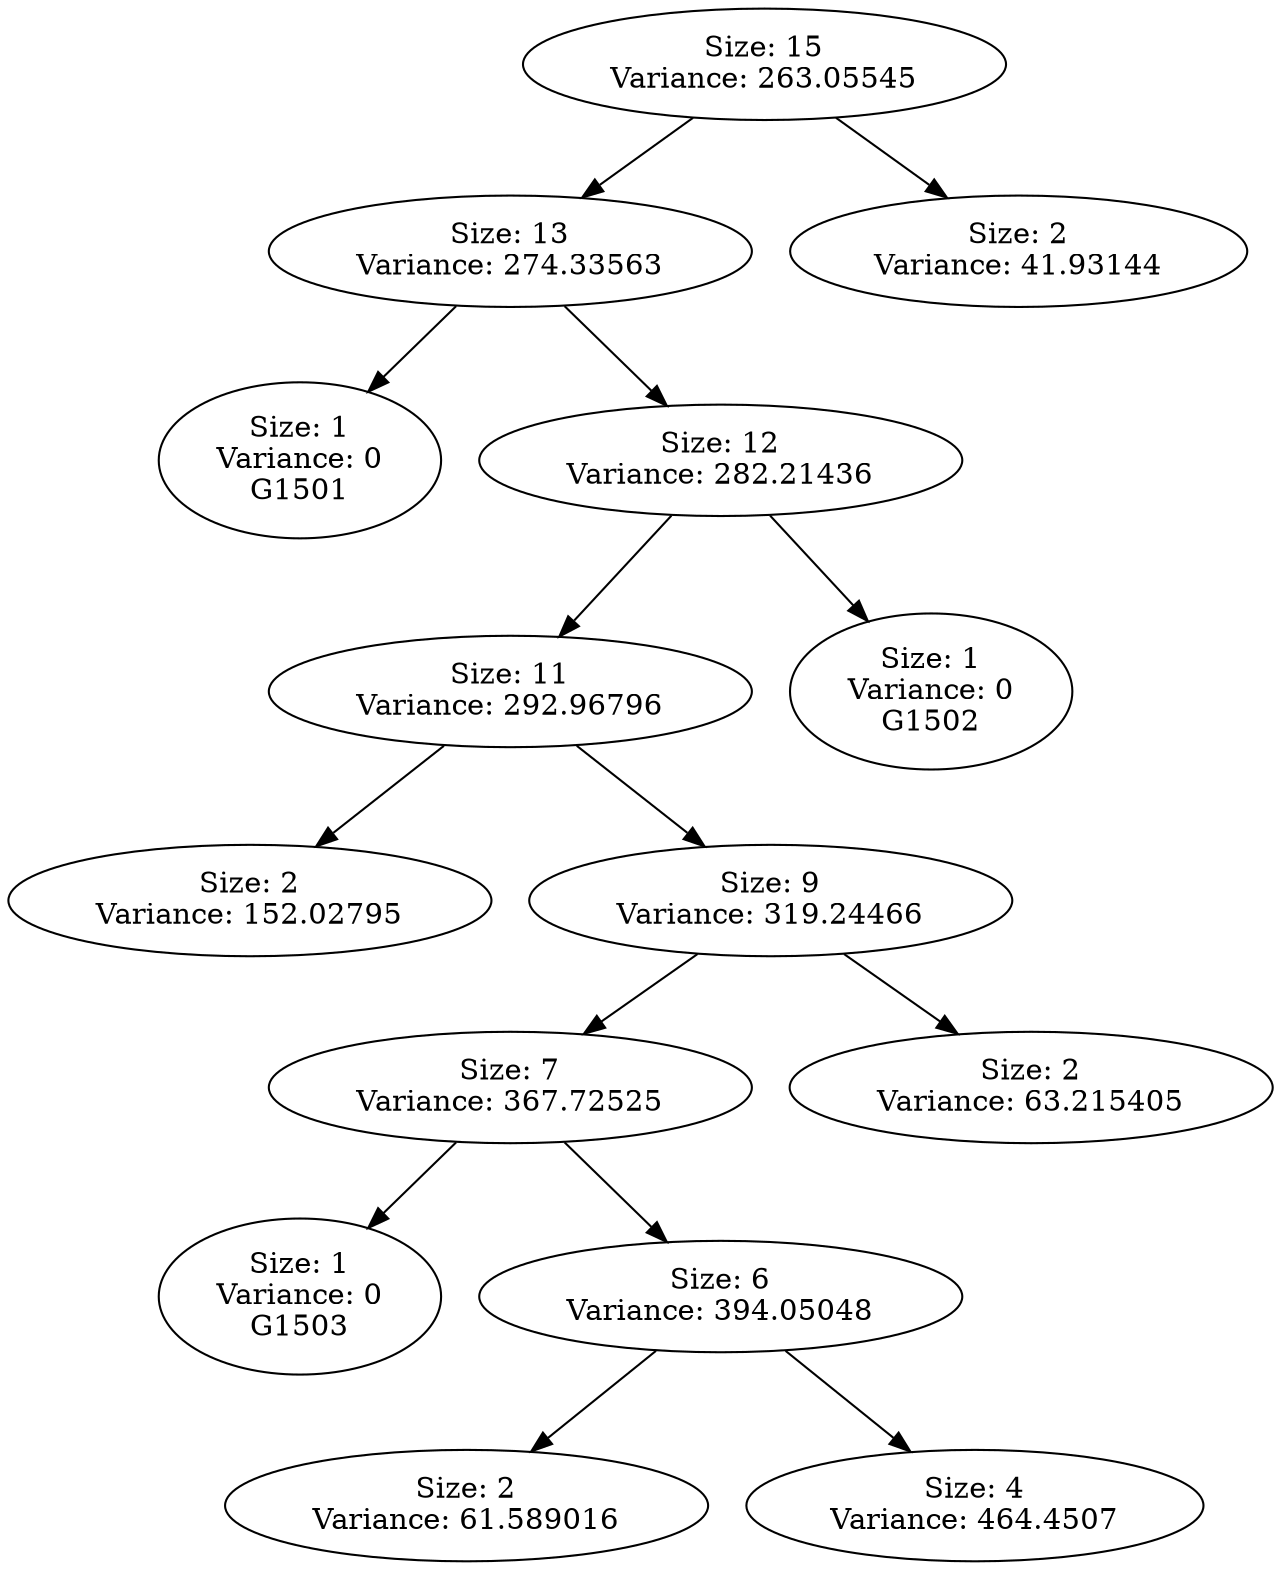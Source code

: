 DIGRAPH G {
"Size: 15\nVariance: 263.05545" -> "Size: 13\nVariance: 274.33563" L=0;
"Size: 15\nVariance: 263.05545" -> "Size: 2\nVariance: 41.93144" L=0;
"Size: 13\nVariance: 274.33563" -> "Size: 1\nVariance: 0\nG1501" L=1;
"Size: 13\nVariance: 274.33563" -> "Size: 12\nVariance: 282.21436" L=1;
"Size: 12\nVariance: 282.21436" -> "Size: 11\nVariance: 292.96796" L=2;
"Size: 12\nVariance: 282.21436" -> "Size: 1\nVariance: 0\nG1502" L=2;
"Size: 11\nVariance: 292.96796" -> "Size: 2\nVariance: 152.02795" L=3;
"Size: 11\nVariance: 292.96796" -> "Size: 9\nVariance: 319.24466" L=3;
"Size: 9\nVariance: 319.24466" -> "Size: 7\nVariance: 367.72525" L=4;
"Size: 9\nVariance: 319.24466" -> "Size: 2\nVariance: 63.215405" L=4;
"Size: 7\nVariance: 367.72525" -> "Size: 1\nVariance: 0\nG1503" L=5;
"Size: 7\nVariance: 367.72525" -> "Size: 6\nVariance: 394.05048" L=5;
"Size: 6\nVariance: 394.05048" -> "Size: 2\nVariance: 61.589016" L=6;
"Size: 6\nVariance: 394.05048" -> "Size: 4\nVariance: 464.4507" L=6;
}
